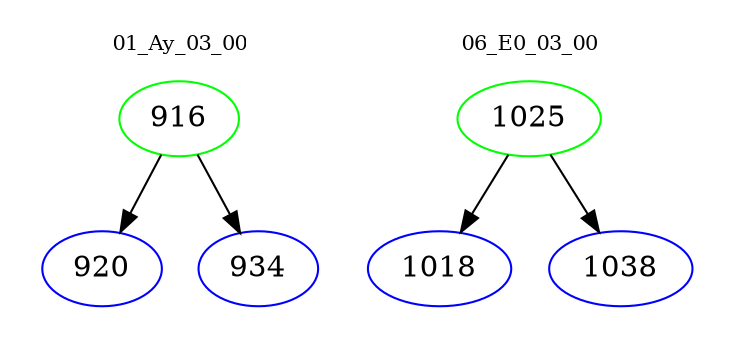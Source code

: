 digraph{
subgraph cluster_0 {
color = white
label = "01_Ay_03_00";
fontsize=10;
T0_916 [label="916", color="green"]
T0_916 -> T0_920 [color="black"]
T0_920 [label="920", color="blue"]
T0_916 -> T0_934 [color="black"]
T0_934 [label="934", color="blue"]
}
subgraph cluster_1 {
color = white
label = "06_E0_03_00";
fontsize=10;
T1_1025 [label="1025", color="green"]
T1_1025 -> T1_1018 [color="black"]
T1_1018 [label="1018", color="blue"]
T1_1025 -> T1_1038 [color="black"]
T1_1038 [label="1038", color="blue"]
}
}

